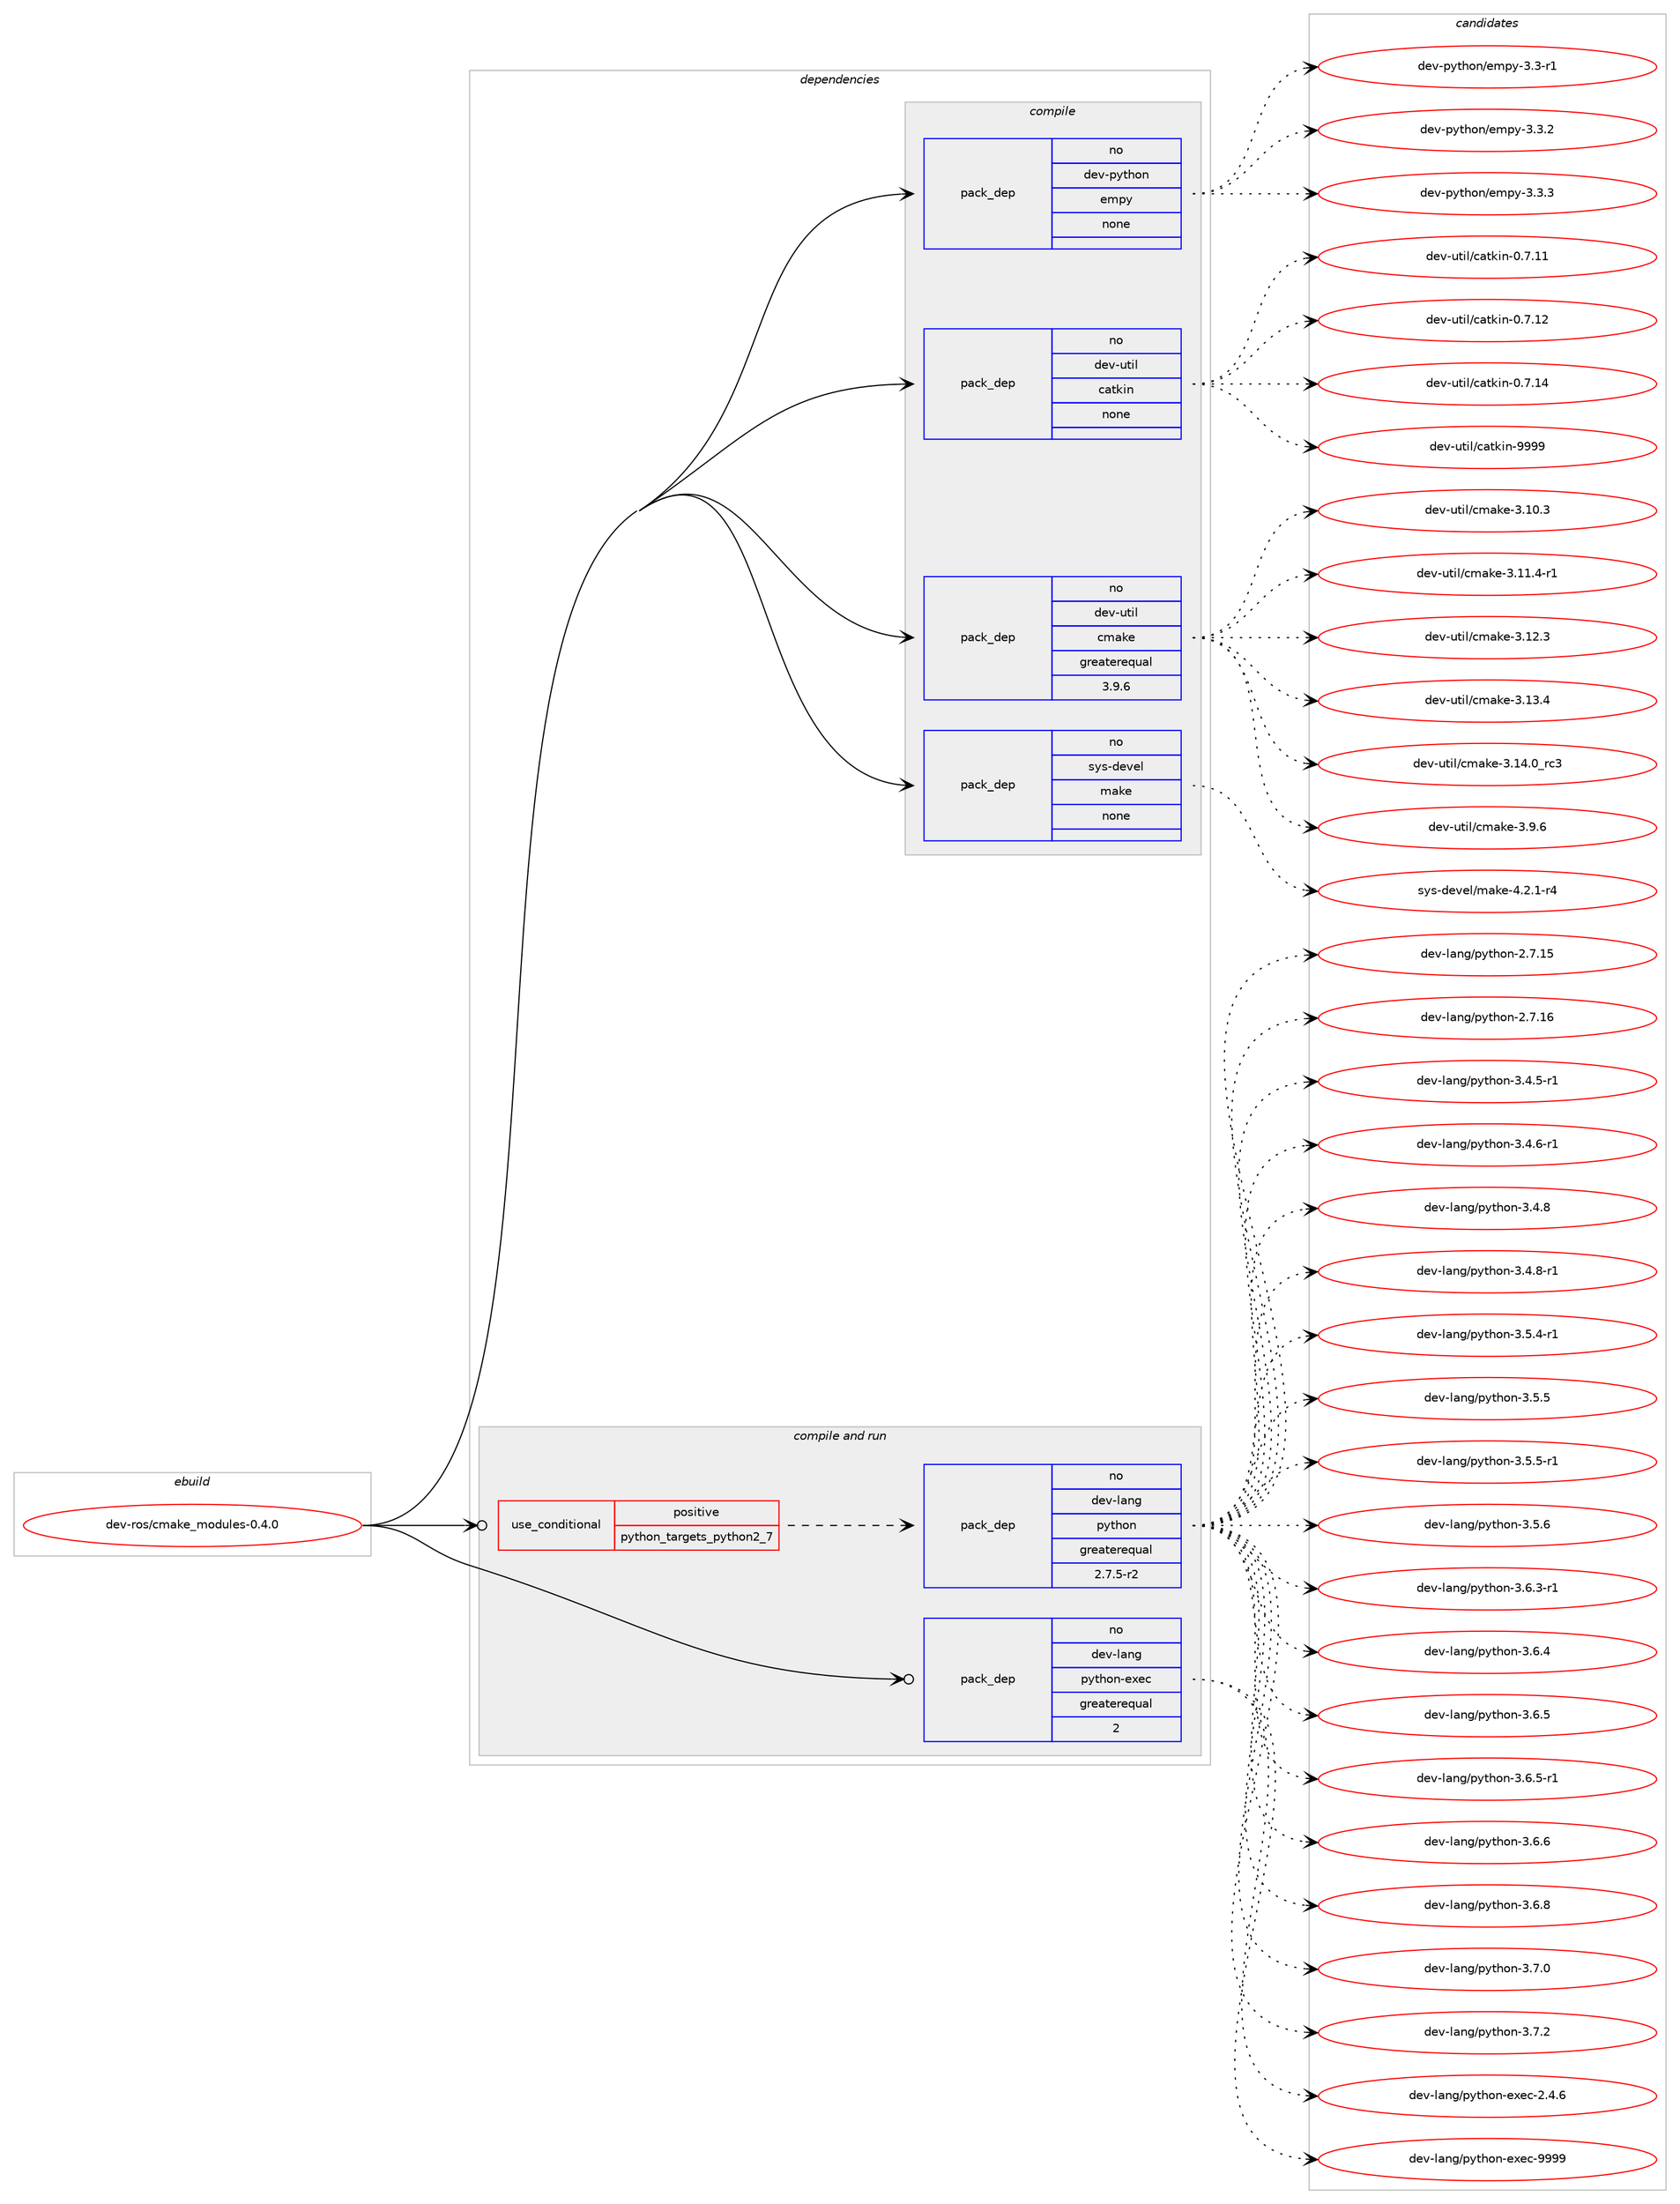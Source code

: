 digraph prolog {

# *************
# Graph options
# *************

newrank=true;
concentrate=true;
compound=true;
graph [rankdir=LR,fontname=Helvetica,fontsize=10,ranksep=1.5];#, ranksep=2.5, nodesep=0.2];
edge  [arrowhead=vee];
node  [fontname=Helvetica,fontsize=10];

# **********
# The ebuild
# **********

subgraph cluster_leftcol {
color=gray;
rank=same;
label=<<i>ebuild</i>>;
id [label="dev-ros/cmake_modules-0.4.0", color=red, width=4, href="../dev-ros/cmake_modules-0.4.0.svg"];
}

# ****************
# The dependencies
# ****************

subgraph cluster_midcol {
color=gray;
label=<<i>dependencies</i>>;
subgraph cluster_compile {
fillcolor="#eeeeee";
style=filled;
label=<<i>compile</i>>;
subgraph pack1041665 {
dependency1453120 [label=<<TABLE BORDER="0" CELLBORDER="1" CELLSPACING="0" CELLPADDING="4" WIDTH="220"><TR><TD ROWSPAN="6" CELLPADDING="30">pack_dep</TD></TR><TR><TD WIDTH="110">no</TD></TR><TR><TD>dev-python</TD></TR><TR><TD>empy</TD></TR><TR><TD>none</TD></TR><TR><TD></TD></TR></TABLE>>, shape=none, color=blue];
}
id:e -> dependency1453120:w [weight=20,style="solid",arrowhead="vee"];
subgraph pack1041666 {
dependency1453121 [label=<<TABLE BORDER="0" CELLBORDER="1" CELLSPACING="0" CELLPADDING="4" WIDTH="220"><TR><TD ROWSPAN="6" CELLPADDING="30">pack_dep</TD></TR><TR><TD WIDTH="110">no</TD></TR><TR><TD>dev-util</TD></TR><TR><TD>catkin</TD></TR><TR><TD>none</TD></TR><TR><TD></TD></TR></TABLE>>, shape=none, color=blue];
}
id:e -> dependency1453121:w [weight=20,style="solid",arrowhead="vee"];
subgraph pack1041667 {
dependency1453122 [label=<<TABLE BORDER="0" CELLBORDER="1" CELLSPACING="0" CELLPADDING="4" WIDTH="220"><TR><TD ROWSPAN="6" CELLPADDING="30">pack_dep</TD></TR><TR><TD WIDTH="110">no</TD></TR><TR><TD>dev-util</TD></TR><TR><TD>cmake</TD></TR><TR><TD>greaterequal</TD></TR><TR><TD>3.9.6</TD></TR></TABLE>>, shape=none, color=blue];
}
id:e -> dependency1453122:w [weight=20,style="solid",arrowhead="vee"];
subgraph pack1041668 {
dependency1453123 [label=<<TABLE BORDER="0" CELLBORDER="1" CELLSPACING="0" CELLPADDING="4" WIDTH="220"><TR><TD ROWSPAN="6" CELLPADDING="30">pack_dep</TD></TR><TR><TD WIDTH="110">no</TD></TR><TR><TD>sys-devel</TD></TR><TR><TD>make</TD></TR><TR><TD>none</TD></TR><TR><TD></TD></TR></TABLE>>, shape=none, color=blue];
}
id:e -> dependency1453123:w [weight=20,style="solid",arrowhead="vee"];
}
subgraph cluster_compileandrun {
fillcolor="#eeeeee";
style=filled;
label=<<i>compile and run</i>>;
subgraph cond388065 {
dependency1453124 [label=<<TABLE BORDER="0" CELLBORDER="1" CELLSPACING="0" CELLPADDING="4"><TR><TD ROWSPAN="3" CELLPADDING="10">use_conditional</TD></TR><TR><TD>positive</TD></TR><TR><TD>python_targets_python2_7</TD></TR></TABLE>>, shape=none, color=red];
subgraph pack1041669 {
dependency1453125 [label=<<TABLE BORDER="0" CELLBORDER="1" CELLSPACING="0" CELLPADDING="4" WIDTH="220"><TR><TD ROWSPAN="6" CELLPADDING="30">pack_dep</TD></TR><TR><TD WIDTH="110">no</TD></TR><TR><TD>dev-lang</TD></TR><TR><TD>python</TD></TR><TR><TD>greaterequal</TD></TR><TR><TD>2.7.5-r2</TD></TR></TABLE>>, shape=none, color=blue];
}
dependency1453124:e -> dependency1453125:w [weight=20,style="dashed",arrowhead="vee"];
}
id:e -> dependency1453124:w [weight=20,style="solid",arrowhead="odotvee"];
subgraph pack1041670 {
dependency1453126 [label=<<TABLE BORDER="0" CELLBORDER="1" CELLSPACING="0" CELLPADDING="4" WIDTH="220"><TR><TD ROWSPAN="6" CELLPADDING="30">pack_dep</TD></TR><TR><TD WIDTH="110">no</TD></TR><TR><TD>dev-lang</TD></TR><TR><TD>python-exec</TD></TR><TR><TD>greaterequal</TD></TR><TR><TD>2</TD></TR></TABLE>>, shape=none, color=blue];
}
id:e -> dependency1453126:w [weight=20,style="solid",arrowhead="odotvee"];
}
subgraph cluster_run {
fillcolor="#eeeeee";
style=filled;
label=<<i>run</i>>;
}
}

# **************
# The candidates
# **************

subgraph cluster_choices {
rank=same;
color=gray;
label=<<i>candidates</i>>;

subgraph choice1041665 {
color=black;
nodesep=1;
choice1001011184511212111610411111047101109112121455146514511449 [label="dev-python/empy-3.3-r1", color=red, width=4,href="../dev-python/empy-3.3-r1.svg"];
choice1001011184511212111610411111047101109112121455146514650 [label="dev-python/empy-3.3.2", color=red, width=4,href="../dev-python/empy-3.3.2.svg"];
choice1001011184511212111610411111047101109112121455146514651 [label="dev-python/empy-3.3.3", color=red, width=4,href="../dev-python/empy-3.3.3.svg"];
dependency1453120:e -> choice1001011184511212111610411111047101109112121455146514511449:w [style=dotted,weight="100"];
dependency1453120:e -> choice1001011184511212111610411111047101109112121455146514650:w [style=dotted,weight="100"];
dependency1453120:e -> choice1001011184511212111610411111047101109112121455146514651:w [style=dotted,weight="100"];
}
subgraph choice1041666 {
color=black;
nodesep=1;
choice1001011184511711610510847999711610710511045484655464949 [label="dev-util/catkin-0.7.11", color=red, width=4,href="../dev-util/catkin-0.7.11.svg"];
choice1001011184511711610510847999711610710511045484655464950 [label="dev-util/catkin-0.7.12", color=red, width=4,href="../dev-util/catkin-0.7.12.svg"];
choice1001011184511711610510847999711610710511045484655464952 [label="dev-util/catkin-0.7.14", color=red, width=4,href="../dev-util/catkin-0.7.14.svg"];
choice100101118451171161051084799971161071051104557575757 [label="dev-util/catkin-9999", color=red, width=4,href="../dev-util/catkin-9999.svg"];
dependency1453121:e -> choice1001011184511711610510847999711610710511045484655464949:w [style=dotted,weight="100"];
dependency1453121:e -> choice1001011184511711610510847999711610710511045484655464950:w [style=dotted,weight="100"];
dependency1453121:e -> choice1001011184511711610510847999711610710511045484655464952:w [style=dotted,weight="100"];
dependency1453121:e -> choice100101118451171161051084799971161071051104557575757:w [style=dotted,weight="100"];
}
subgraph choice1041667 {
color=black;
nodesep=1;
choice1001011184511711610510847991099710710145514649484651 [label="dev-util/cmake-3.10.3", color=red, width=4,href="../dev-util/cmake-3.10.3.svg"];
choice10010111845117116105108479910997107101455146494946524511449 [label="dev-util/cmake-3.11.4-r1", color=red, width=4,href="../dev-util/cmake-3.11.4-r1.svg"];
choice1001011184511711610510847991099710710145514649504651 [label="dev-util/cmake-3.12.3", color=red, width=4,href="../dev-util/cmake-3.12.3.svg"];
choice1001011184511711610510847991099710710145514649514652 [label="dev-util/cmake-3.13.4", color=red, width=4,href="../dev-util/cmake-3.13.4.svg"];
choice1001011184511711610510847991099710710145514649524648951149951 [label="dev-util/cmake-3.14.0_rc3", color=red, width=4,href="../dev-util/cmake-3.14.0_rc3.svg"];
choice10010111845117116105108479910997107101455146574654 [label="dev-util/cmake-3.9.6", color=red, width=4,href="../dev-util/cmake-3.9.6.svg"];
dependency1453122:e -> choice1001011184511711610510847991099710710145514649484651:w [style=dotted,weight="100"];
dependency1453122:e -> choice10010111845117116105108479910997107101455146494946524511449:w [style=dotted,weight="100"];
dependency1453122:e -> choice1001011184511711610510847991099710710145514649504651:w [style=dotted,weight="100"];
dependency1453122:e -> choice1001011184511711610510847991099710710145514649514652:w [style=dotted,weight="100"];
dependency1453122:e -> choice1001011184511711610510847991099710710145514649524648951149951:w [style=dotted,weight="100"];
dependency1453122:e -> choice10010111845117116105108479910997107101455146574654:w [style=dotted,weight="100"];
}
subgraph choice1041668 {
color=black;
nodesep=1;
choice1151211154510010111810110847109971071014552465046494511452 [label="sys-devel/make-4.2.1-r4", color=red, width=4,href="../sys-devel/make-4.2.1-r4.svg"];
dependency1453123:e -> choice1151211154510010111810110847109971071014552465046494511452:w [style=dotted,weight="100"];
}
subgraph choice1041669 {
color=black;
nodesep=1;
choice10010111845108971101034711212111610411111045504655464953 [label="dev-lang/python-2.7.15", color=red, width=4,href="../dev-lang/python-2.7.15.svg"];
choice10010111845108971101034711212111610411111045504655464954 [label="dev-lang/python-2.7.16", color=red, width=4,href="../dev-lang/python-2.7.16.svg"];
choice1001011184510897110103471121211161041111104551465246534511449 [label="dev-lang/python-3.4.5-r1", color=red, width=4,href="../dev-lang/python-3.4.5-r1.svg"];
choice1001011184510897110103471121211161041111104551465246544511449 [label="dev-lang/python-3.4.6-r1", color=red, width=4,href="../dev-lang/python-3.4.6-r1.svg"];
choice100101118451089711010347112121116104111110455146524656 [label="dev-lang/python-3.4.8", color=red, width=4,href="../dev-lang/python-3.4.8.svg"];
choice1001011184510897110103471121211161041111104551465246564511449 [label="dev-lang/python-3.4.8-r1", color=red, width=4,href="../dev-lang/python-3.4.8-r1.svg"];
choice1001011184510897110103471121211161041111104551465346524511449 [label="dev-lang/python-3.5.4-r1", color=red, width=4,href="../dev-lang/python-3.5.4-r1.svg"];
choice100101118451089711010347112121116104111110455146534653 [label="dev-lang/python-3.5.5", color=red, width=4,href="../dev-lang/python-3.5.5.svg"];
choice1001011184510897110103471121211161041111104551465346534511449 [label="dev-lang/python-3.5.5-r1", color=red, width=4,href="../dev-lang/python-3.5.5-r1.svg"];
choice100101118451089711010347112121116104111110455146534654 [label="dev-lang/python-3.5.6", color=red, width=4,href="../dev-lang/python-3.5.6.svg"];
choice1001011184510897110103471121211161041111104551465446514511449 [label="dev-lang/python-3.6.3-r1", color=red, width=4,href="../dev-lang/python-3.6.3-r1.svg"];
choice100101118451089711010347112121116104111110455146544652 [label="dev-lang/python-3.6.4", color=red, width=4,href="../dev-lang/python-3.6.4.svg"];
choice100101118451089711010347112121116104111110455146544653 [label="dev-lang/python-3.6.5", color=red, width=4,href="../dev-lang/python-3.6.5.svg"];
choice1001011184510897110103471121211161041111104551465446534511449 [label="dev-lang/python-3.6.5-r1", color=red, width=4,href="../dev-lang/python-3.6.5-r1.svg"];
choice100101118451089711010347112121116104111110455146544654 [label="dev-lang/python-3.6.6", color=red, width=4,href="../dev-lang/python-3.6.6.svg"];
choice100101118451089711010347112121116104111110455146544656 [label="dev-lang/python-3.6.8", color=red, width=4,href="../dev-lang/python-3.6.8.svg"];
choice100101118451089711010347112121116104111110455146554648 [label="dev-lang/python-3.7.0", color=red, width=4,href="../dev-lang/python-3.7.0.svg"];
choice100101118451089711010347112121116104111110455146554650 [label="dev-lang/python-3.7.2", color=red, width=4,href="../dev-lang/python-3.7.2.svg"];
dependency1453125:e -> choice10010111845108971101034711212111610411111045504655464953:w [style=dotted,weight="100"];
dependency1453125:e -> choice10010111845108971101034711212111610411111045504655464954:w [style=dotted,weight="100"];
dependency1453125:e -> choice1001011184510897110103471121211161041111104551465246534511449:w [style=dotted,weight="100"];
dependency1453125:e -> choice1001011184510897110103471121211161041111104551465246544511449:w [style=dotted,weight="100"];
dependency1453125:e -> choice100101118451089711010347112121116104111110455146524656:w [style=dotted,weight="100"];
dependency1453125:e -> choice1001011184510897110103471121211161041111104551465246564511449:w [style=dotted,weight="100"];
dependency1453125:e -> choice1001011184510897110103471121211161041111104551465346524511449:w [style=dotted,weight="100"];
dependency1453125:e -> choice100101118451089711010347112121116104111110455146534653:w [style=dotted,weight="100"];
dependency1453125:e -> choice1001011184510897110103471121211161041111104551465346534511449:w [style=dotted,weight="100"];
dependency1453125:e -> choice100101118451089711010347112121116104111110455146534654:w [style=dotted,weight="100"];
dependency1453125:e -> choice1001011184510897110103471121211161041111104551465446514511449:w [style=dotted,weight="100"];
dependency1453125:e -> choice100101118451089711010347112121116104111110455146544652:w [style=dotted,weight="100"];
dependency1453125:e -> choice100101118451089711010347112121116104111110455146544653:w [style=dotted,weight="100"];
dependency1453125:e -> choice1001011184510897110103471121211161041111104551465446534511449:w [style=dotted,weight="100"];
dependency1453125:e -> choice100101118451089711010347112121116104111110455146544654:w [style=dotted,weight="100"];
dependency1453125:e -> choice100101118451089711010347112121116104111110455146544656:w [style=dotted,weight="100"];
dependency1453125:e -> choice100101118451089711010347112121116104111110455146554648:w [style=dotted,weight="100"];
dependency1453125:e -> choice100101118451089711010347112121116104111110455146554650:w [style=dotted,weight="100"];
}
subgraph choice1041670 {
color=black;
nodesep=1;
choice1001011184510897110103471121211161041111104510112010199455046524654 [label="dev-lang/python-exec-2.4.6", color=red, width=4,href="../dev-lang/python-exec-2.4.6.svg"];
choice10010111845108971101034711212111610411111045101120101994557575757 [label="dev-lang/python-exec-9999", color=red, width=4,href="../dev-lang/python-exec-9999.svg"];
dependency1453126:e -> choice1001011184510897110103471121211161041111104510112010199455046524654:w [style=dotted,weight="100"];
dependency1453126:e -> choice10010111845108971101034711212111610411111045101120101994557575757:w [style=dotted,weight="100"];
}
}

}
